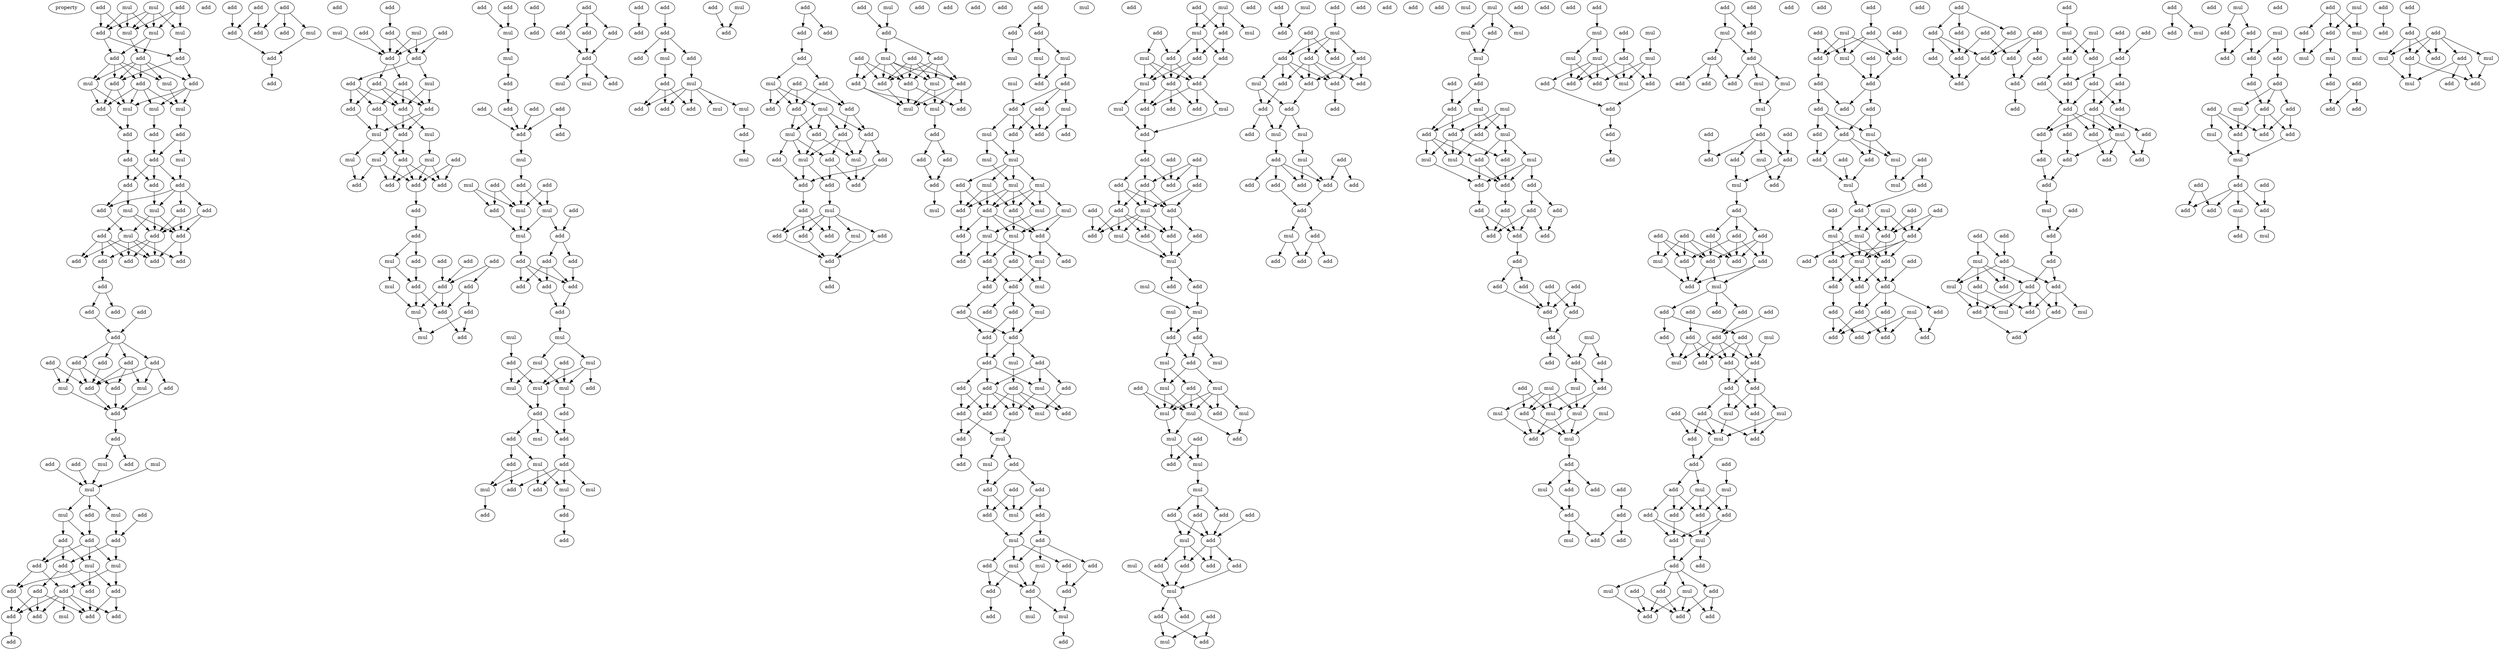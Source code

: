 digraph {
    node [fontcolor=black]
    property [mul=2,lf=1.7]
    0 [ label = add ];
    1 [ label = mul ];
    2 [ label = mul ];
    3 [ label = add ];
    4 [ label = mul ];
    5 [ label = add ];
    6 [ label = mul ];
    7 [ label = mul ];
    8 [ label = add ];
    9 [ label = add ];
    10 [ label = add ];
    11 [ label = mul ];
    12 [ label = mul ];
    13 [ label = add ];
    14 [ label = add ];
    15 [ label = add ];
    16 [ label = mul ];
    17 [ label = mul ];
    18 [ label = add ];
    19 [ label = mul ];
    20 [ label = add ];
    21 [ label = add ];
    22 [ label = add ];
    23 [ label = mul ];
    24 [ label = add ];
    25 [ label = add ];
    26 [ label = add ];
    27 [ label = add ];
    28 [ label = add ];
    29 [ label = mul ];
    30 [ label = add ];
    31 [ label = add ];
    32 [ label = mul ];
    33 [ label = add ];
    34 [ label = add ];
    35 [ label = add ];
    36 [ label = add ];
    37 [ label = mul ];
    38 [ label = add ];
    39 [ label = add ];
    40 [ label = add ];
    41 [ label = add ];
    42 [ label = add ];
    43 [ label = add ];
    44 [ label = add ];
    45 [ label = add ];
    46 [ label = add ];
    47 [ label = add ];
    48 [ label = add ];
    49 [ label = add ];
    50 [ label = add ];
    51 [ label = add ];
    52 [ label = add ];
    53 [ label = add ];
    54 [ label = mul ];
    55 [ label = add ];
    56 [ label = add ];
    57 [ label = add ];
    58 [ label = mul ];
    59 [ label = add ];
    60 [ label = add ];
    61 [ label = mul ];
    62 [ label = mul ];
    63 [ label = add ];
    64 [ label = add ];
    65 [ label = add ];
    66 [ label = mul ];
    67 [ label = add ];
    68 [ label = add ];
    69 [ label = mul ];
    70 [ label = mul ];
    71 [ label = add ];
    72 [ label = add ];
    73 [ label = add ];
    74 [ label = mul ];
    75 [ label = mul ];
    76 [ label = add ];
    77 [ label = add ];
    78 [ label = add ];
    79 [ label = add ];
    80 [ label = add ];
    81 [ label = add ];
    82 [ label = add ];
    83 [ label = add ];
    84 [ label = mul ];
    85 [ label = add ];
    86 [ label = add ];
    87 [ label = add ];
    88 [ label = add ];
    89 [ label = add ];
    90 [ label = add ];
    91 [ label = add ];
    92 [ label = add ];
    93 [ label = add ];
    94 [ label = add ];
    95 [ label = add ];
    96 [ label = mul ];
    97 [ label = add ];
    98 [ label = add ];
    99 [ label = add ];
    100 [ label = mul ];
    101 [ label = add ];
    102 [ label = add ];
    103 [ label = mul ];
    104 [ label = add ];
    105 [ label = add ];
    106 [ label = add ];
    107 [ label = add ];
    108 [ label = mul ];
    109 [ label = add ];
    110 [ label = add ];
    111 [ label = add ];
    112 [ label = add ];
    113 [ label = add ];
    114 [ label = add ];
    115 [ label = add ];
    116 [ label = mul ];
    117 [ label = mul ];
    118 [ label = mul ];
    119 [ label = add ];
    120 [ label = mul ];
    121 [ label = add ];
    122 [ label = mul ];
    123 [ label = add ];
    124 [ label = add ];
    125 [ label = add ];
    126 [ label = add ];
    127 [ label = add ];
    128 [ label = add ];
    129 [ label = add ];
    130 [ label = add ];
    131 [ label = add ];
    132 [ label = mul ];
    133 [ label = add ];
    134 [ label = add ];
    135 [ label = add ];
    136 [ label = add ];
    137 [ label = mul ];
    138 [ label = add ];
    139 [ label = add ];
    140 [ label = mul ];
    141 [ label = add ];
    142 [ label = add ];
    143 [ label = mul ];
    144 [ label = add ];
    145 [ label = mul ];
    146 [ label = mul ];
    147 [ label = add ];
    148 [ label = add ];
    149 [ label = add ];
    150 [ label = add ];
    151 [ label = add ];
    152 [ label = add ];
    153 [ label = add ];
    154 [ label = add ];
    155 [ label = add ];
    156 [ label = mul ];
    157 [ label = add ];
    158 [ label = add ];
    159 [ label = mul ];
    160 [ label = add ];
    161 [ label = mul ];
    162 [ label = mul ];
    163 [ label = add ];
    164 [ label = add ];
    165 [ label = add ];
    166 [ label = mul ];
    167 [ label = add ];
    168 [ label = add ];
    169 [ label = add ];
    170 [ label = add ];
    171 [ label = add ];
    172 [ label = add ];
    173 [ label = add ];
    174 [ label = mul ];
    175 [ label = mul ];
    176 [ label = mul ];
    177 [ label = add ];
    178 [ label = mul ];
    179 [ label = add ];
    180 [ label = mul ];
    181 [ label = mul ];
    182 [ label = add ];
    183 [ label = mul ];
    184 [ label = add ];
    185 [ label = add ];
    186 [ label = add ];
    187 [ label = mul ];
    188 [ label = add ];
    189 [ label = add ];
    190 [ label = add ];
    191 [ label = mul ];
    192 [ label = add ];
    193 [ label = mul ];
    194 [ label = add ];
    195 [ label = mul ];
    196 [ label = mul ];
    197 [ label = add ];
    198 [ label = add ];
    199 [ label = add ];
    200 [ label = add ];
    201 [ label = add ];
    202 [ label = add ];
    203 [ label = add ];
    204 [ label = add ];
    205 [ label = mul ];
    206 [ label = mul ];
    207 [ label = add ];
    208 [ label = add ];
    209 [ label = add ];
    210 [ label = add ];
    211 [ label = add ];
    212 [ label = add ];
    213 [ label = mul ];
    214 [ label = add ];
    215 [ label = mul ];
    216 [ label = add ];
    217 [ label = add ];
    218 [ label = add ];
    219 [ label = add ];
    220 [ label = mul ];
    221 [ label = mul ];
    222 [ label = add ];
    223 [ label = add ];
    224 [ label = add ];
    225 [ label = mul ];
    226 [ label = mul ];
    227 [ label = add ];
    228 [ label = add ];
    229 [ label = add ];
    230 [ label = add ];
    231 [ label = add ];
    232 [ label = mul ];
    233 [ label = add ];
    234 [ label = add ];
    235 [ label = add ];
    236 [ label = mul ];
    237 [ label = add ];
    238 [ label = add ];
    239 [ label = add ];
    240 [ label = mul ];
    241 [ label = add ];
    242 [ label = add ];
    243 [ label = mul ];
    244 [ label = add ];
    245 [ label = mul ];
    246 [ label = add ];
    247 [ label = add ];
    248 [ label = add ];
    249 [ label = add ];
    250 [ label = mul ];
    251 [ label = add ];
    252 [ label = add ];
    253 [ label = add ];
    254 [ label = add ];
    255 [ label = add ];
    256 [ label = mul ];
    257 [ label = add ];
    258 [ label = add ];
    259 [ label = add ];
    260 [ label = mul ];
    261 [ label = add ];
    262 [ label = mul ];
    263 [ label = add ];
    264 [ label = add ];
    265 [ label = add ];
    266 [ label = add ];
    267 [ label = mul ];
    268 [ label = add ];
    269 [ label = add ];
    270 [ label = add ];
    271 [ label = mul ];
    272 [ label = mul ];
    273 [ label = add ];
    274 [ label = add ];
    275 [ label = add ];
    276 [ label = add ];
    277 [ label = add ];
    278 [ label = add ];
    279 [ label = add ];
    280 [ label = add ];
    281 [ label = add ];
    282 [ label = mul ];
    283 [ label = add ];
    284 [ label = add ];
    285 [ label = add ];
    286 [ label = mul ];
    287 [ label = mul ];
    288 [ label = mul ];
    289 [ label = mul ];
    290 [ label = add ];
    291 [ label = add ];
    292 [ label = mul ];
    293 [ label = add ];
    294 [ label = add ];
    295 [ label = mul ];
    296 [ label = add ];
    297 [ label = mul ];
    298 [ label = add ];
    299 [ label = add ];
    300 [ label = mul ];
    301 [ label = mul ];
    302 [ label = add ];
    303 [ label = mul ];
    304 [ label = mul ];
    305 [ label = mul ];
    306 [ label = add ];
    307 [ label = add ];
    308 [ label = mul ];
    309 [ label = mul ];
    310 [ label = add ];
    311 [ label = add ];
    312 [ label = add ];
    313 [ label = mul ];
    314 [ label = mul ];
    315 [ label = add ];
    316 [ label = add ];
    317 [ label = add ];
    318 [ label = mul ];
    319 [ label = add ];
    320 [ label = mul ];
    321 [ label = add ];
    322 [ label = add ];
    323 [ label = add ];
    324 [ label = mul ];
    325 [ label = add ];
    326 [ label = add ];
    327 [ label = add ];
    328 [ label = add ];
    329 [ label = add ];
    330 [ label = mul ];
    331 [ label = add ];
    332 [ label = add ];
    333 [ label = add ];
    334 [ label = mul ];
    335 [ label = add ];
    336 [ label = add ];
    337 [ label = add ];
    338 [ label = add ];
    339 [ label = mul ];
    340 [ label = add ];
    341 [ label = add ];
    342 [ label = mul ];
    343 [ label = add ];
    344 [ label = add ];
    345 [ label = add ];
    346 [ label = mul ];
    347 [ label = add ];
    348 [ label = add ];
    349 [ label = add ];
    350 [ label = add ];
    351 [ label = add ];
    352 [ label = add ];
    353 [ label = mul ];
    354 [ label = mul ];
    355 [ label = add ];
    356 [ label = mul ];
    357 [ label = mul ];
    358 [ label = add ];
    359 [ label = add ];
    360 [ label = add ];
    361 [ label = add ];
    362 [ label = add ];
    363 [ label = add ];
    364 [ label = mul ];
    365 [ label = add ];
    366 [ label = mul ];
    367 [ label = add ];
    368 [ label = mul ];
    369 [ label = add ];
    370 [ label = add ];
    371 [ label = mul ];
    372 [ label = mul ];
    373 [ label = add ];
    374 [ label = add ];
    375 [ label = add ];
    376 [ label = mul ];
    377 [ label = add ];
    378 [ label = add ];
    379 [ label = add ];
    380 [ label = mul ];
    381 [ label = add ];
    382 [ label = add ];
    383 [ label = mul ];
    384 [ label = add ];
    385 [ label = mul ];
    386 [ label = add ];
    387 [ label = add ];
    388 [ label = add ];
    389 [ label = add ];
    390 [ label = add ];
    391 [ label = add ];
    392 [ label = add ];
    393 [ label = add ];
    394 [ label = add ];
    395 [ label = mul ];
    396 [ label = add ];
    397 [ label = add ];
    398 [ label = mul ];
    399 [ label = add ];
    400 [ label = add ];
    401 [ label = add ];
    402 [ label = add ];
    403 [ label = mul ];
    404 [ label = add ];
    405 [ label = mul ];
    406 [ label = add ];
    407 [ label = mul ];
    408 [ label = mul ];
    409 [ label = add ];
    410 [ label = add ];
    411 [ label = mul ];
    412 [ label = mul ];
    413 [ label = add ];
    414 [ label = mul ];
    415 [ label = add ];
    416 [ label = mul ];
    417 [ label = add ];
    418 [ label = add ];
    419 [ label = mul ];
    420 [ label = mul ];
    421 [ label = mul ];
    422 [ label = add ];
    423 [ label = add ];
    424 [ label = add ];
    425 [ label = mul ];
    426 [ label = mul ];
    427 [ label = add ];
    428 [ label = mul ];
    429 [ label = add ];
    430 [ label = add ];
    431 [ label = add ];
    432 [ label = add ];
    433 [ label = mul ];
    434 [ label = add ];
    435 [ label = add ];
    436 [ label = add ];
    437 [ label = add ];
    438 [ label = mul ];
    439 [ label = add ];
    440 [ label = mul ];
    441 [ label = add ];
    442 [ label = add ];
    443 [ label = add ];
    444 [ label = add ];
    445 [ label = add ];
    446 [ label = mul ];
    447 [ label = mul ];
    448 [ label = add ];
    449 [ label = add ];
    450 [ label = mul ];
    451 [ label = add ];
    452 [ label = add ];
    453 [ label = add ];
    454 [ label = add ];
    455 [ label = add ];
    456 [ label = add ];
    457 [ label = add ];
    458 [ label = mul ];
    459 [ label = add ];
    460 [ label = add ];
    461 [ label = add ];
    462 [ label = add ];
    463 [ label = add ];
    464 [ label = mul ];
    465 [ label = mul ];
    466 [ label = add ];
    467 [ label = add ];
    468 [ label = mul ];
    469 [ label = add ];
    470 [ label = add ];
    471 [ label = add ];
    472 [ label = add ];
    473 [ label = add ];
    474 [ label = add ];
    475 [ label = add ];
    476 [ label = add ];
    477 [ label = mul ];
    478 [ label = add ];
    479 [ label = add ];
    480 [ label = add ];
    481 [ label = add ];
    482 [ label = add ];
    483 [ label = add ];
    484 [ label = add ];
    485 [ label = mul ];
    486 [ label = mul ];
    487 [ label = mul ];
    488 [ label = add ];
    489 [ label = mul ];
    490 [ label = mul ];
    491 [ label = add ];
    492 [ label = add ];
    493 [ label = add ];
    494 [ label = mul ];
    495 [ label = mul ];
    496 [ label = add ];
    497 [ label = mul ];
    498 [ label = add ];
    499 [ label = add ];
    500 [ label = add ];
    501 [ label = mul ];
    502 [ label = add ];
    503 [ label = add ];
    504 [ label = mul ];
    505 [ label = mul ];
    506 [ label = add ];
    507 [ label = add ];
    508 [ label = add ];
    509 [ label = add ];
    510 [ label = add ];
    511 [ label = add ];
    512 [ label = add ];
    513 [ label = add ];
    514 [ label = add ];
    515 [ label = add ];
    516 [ label = add ];
    517 [ label = add ];
    518 [ label = add ];
    519 [ label = add ];
    520 [ label = add ];
    521 [ label = add ];
    522 [ label = add ];
    523 [ label = add ];
    524 [ label = mul ];
    525 [ label = add ];
    526 [ label = add ];
    527 [ label = add ];
    528 [ label = add ];
    529 [ label = add ];
    530 [ label = add ];
    531 [ label = mul ];
    532 [ label = mul ];
    533 [ label = mul ];
    534 [ label = mul ];
    535 [ label = mul ];
    536 [ label = mul ];
    537 [ label = add ];
    538 [ label = add ];
    539 [ label = mul ];
    540 [ label = add ];
    541 [ label = mul ];
    542 [ label = add ];
    543 [ label = add ];
    544 [ label = add ];
    545 [ label = add ];
    546 [ label = add ];
    547 [ label = add ];
    548 [ label = mul ];
    549 [ label = add ];
    550 [ label = add ];
    551 [ label = add ];
    552 [ label = mul ];
    553 [ label = mul ];
    554 [ label = add ];
    555 [ label = add ];
    556 [ label = mul ];
    557 [ label = mul ];
    558 [ label = mul ];
    559 [ label = add ];
    560 [ label = add ];
    561 [ label = add ];
    562 [ label = add ];
    563 [ label = mul ];
    564 [ label = add ];
    565 [ label = add ];
    566 [ label = add ];
    567 [ label = add ];
    568 [ label = add ];
    569 [ label = mul ];
    570 [ label = add ];
    571 [ label = add ];
    572 [ label = add ];
    573 [ label = add ];
    574 [ label = add ];
    575 [ label = mul ];
    576 [ label = add ];
    577 [ label = mul ];
    578 [ label = mul ];
    579 [ label = add ];
    580 [ label = add ];
    581 [ label = add ];
    582 [ label = add ];
    583 [ label = add ];
    584 [ label = mul ];
    585 [ label = add ];
    586 [ label = add ];
    587 [ label = mul ];
    588 [ label = add ];
    589 [ label = add ];
    590 [ label = add ];
    591 [ label = add ];
    592 [ label = add ];
    593 [ label = add ];
    594 [ label = add ];
    595 [ label = mul ];
    596 [ label = add ];
    597 [ label = add ];
    598 [ label = add ];
    599 [ label = add ];
    600 [ label = mul ];
    601 [ label = add ];
    602 [ label = add ];
    603 [ label = add ];
    604 [ label = add ];
    605 [ label = add ];
    606 [ label = add ];
    607 [ label = add ];
    608 [ label = add ];
    609 [ label = add ];
    610 [ label = mul ];
    611 [ label = add ];
    612 [ label = add ];
    613 [ label = add ];
    614 [ label = add ];
    615 [ label = mul ];
    616 [ label = add ];
    617 [ label = add ];
    618 [ label = mul ];
    619 [ label = mul ];
    620 [ label = add ];
    621 [ label = add ];
    622 [ label = add ];
    623 [ label = add ];
    624 [ label = add ];
    625 [ label = mul ];
    626 [ label = add ];
    627 [ label = add ];
    628 [ label = mul ];
    629 [ label = mul ];
    630 [ label = add ];
    631 [ label = add ];
    632 [ label = add ];
    633 [ label = add ];
    634 [ label = add ];
    635 [ label = add ];
    636 [ label = add ];
    637 [ label = mul ];
    638 [ label = add ];
    639 [ label = add ];
    640 [ label = add ];
    641 [ label = mul ];
    642 [ label = add ];
    643 [ label = mul ];
    644 [ label = add ];
    645 [ label = add ];
    646 [ label = add ];
    647 [ label = add ];
    648 [ label = add ];
    649 [ label = mul ];
    650 [ label = add ];
    651 [ label = add ];
    652 [ label = add ];
    653 [ label = add ];
    654 [ label = add ];
    655 [ label = mul ];
    656 [ label = add ];
    657 [ label = add ];
    658 [ label = add ];
    659 [ label = add ];
    660 [ label = add ];
    661 [ label = add ];
    662 [ label = mul ];
    663 [ label = add ];
    664 [ label = add ];
    665 [ label = add ];
    666 [ label = add ];
    667 [ label = mul ];
    668 [ label = add ];
    669 [ label = add ];
    670 [ label = mul ];
    671 [ label = add ];
    672 [ label = mul ];
    673 [ label = add ];
    674 [ label = add ];
    675 [ label = mul ];
    676 [ label = add ];
    677 [ label = add ];
    678 [ label = add ];
    679 [ label = mul ];
    680 [ label = add ];
    681 [ label = mul ];
    682 [ label = add ];
    683 [ label = add ];
    684 [ label = add ];
    685 [ label = mul ];
    686 [ label = add ];
    687 [ label = add ];
    688 [ label = add ];
    689 [ label = add ];
    690 [ label = add ];
    691 [ label = mul ];
    692 [ label = add ];
    693 [ label = add ];
    694 [ label = add ];
    695 [ label = add ];
    696 [ label = add ];
    697 [ label = add ];
    698 [ label = add ];
    699 [ label = add ];
    700 [ label = add ];
    701 [ label = add ];
    702 [ label = add ];
    703 [ label = add ];
    704 [ label = add ];
    705 [ label = add ];
    706 [ label = add ];
    707 [ label = add ];
    708 [ label = add ];
    709 [ label = add ];
    710 [ label = add ];
    711 [ label = add ];
    712 [ label = add ];
    713 [ label = add ];
    714 [ label = add ];
    715 [ label = add ];
    716 [ label = mul ];
    717 [ label = add ];
    718 [ label = mul ];
    719 [ label = add ];
    720 [ label = add ];
    721 [ label = add ];
    722 [ label = add ];
    723 [ label = add ];
    724 [ label = add ];
    725 [ label = add ];
    726 [ label = add ];
    727 [ label = add ];
    728 [ label = add ];
    729 [ label = add ];
    730 [ label = add ];
    731 [ label = add ];
    732 [ label = mul ];
    733 [ label = add ];
    734 [ label = add ];
    735 [ label = add ];
    736 [ label = add ];
    737 [ label = add ];
    738 [ label = add ];
    739 [ label = add ];
    740 [ label = mul ];
    741 [ label = add ];
    742 [ label = add ];
    743 [ label = add ];
    744 [ label = add ];
    745 [ label = mul ];
    746 [ label = add ];
    747 [ label = add ];
    748 [ label = add ];
    749 [ label = mul ];
    750 [ label = add ];
    751 [ label = add ];
    752 [ label = mul ];
    753 [ label = mul ];
    754 [ label = add ];
    755 [ label = add ];
    756 [ label = add ];
    757 [ label = add ];
    758 [ label = add ];
    759 [ label = add ];
    760 [ label = add ];
    761 [ label = mul ];
    762 [ label = mul ];
    763 [ label = add ];
    764 [ label = mul ];
    765 [ label = add ];
    766 [ label = add ];
    767 [ label = add ];
    768 [ label = add ];
    769 [ label = add ];
    770 [ label = add ];
    771 [ label = add ];
    772 [ label = add ];
    773 [ label = add ];
    774 [ label = mul ];
    775 [ label = add ];
    776 [ label = add ];
    777 [ label = mul ];
    778 [ label = add ];
    779 [ label = mul ];
    780 [ label = add ];
    781 [ label = add ];
    782 [ label = add ];
    783 [ label = add ];
    784 [ label = add ];
    785 [ label = mul ];
    786 [ label = add ];
    787 [ label = add ];
    788 [ label = add ];
    789 [ label = mul ];
    790 [ label = mul ];
    791 [ label = add ];
    792 [ label = add ];
    793 [ label = add ];
    794 [ label = mul ];
    795 [ label = mul ];
    796 [ label = mul ];
    797 [ label = mul ];
    798 [ label = add ];
    799 [ label = add ];
    800 [ label = add ];
    801 [ label = add ];
    802 [ label = add ];
    803 [ label = add ];
    804 [ label = add ];
    805 [ label = add ];
    806 [ label = add ];
    807 [ label = mul ];
    808 [ label = add ];
    809 [ label = add ];
    810 [ label = mul ];
    811 [ label = add ];
    812 [ label = mul ];
    813 [ label = add ];
    814 [ label = add ];
    0 -> 4 [ name = 0 ];
    0 -> 6 [ name = 1 ];
    0 -> 7 [ name = 2 ];
    1 -> 4 [ name = 3 ];
    1 -> 5 [ name = 4 ];
    1 -> 6 [ name = 5 ];
    1 -> 7 [ name = 6 ];
    2 -> 5 [ name = 7 ];
    2 -> 6 [ name = 8 ];
    2 -> 7 [ name = 9 ];
    3 -> 5 [ name = 10 ];
    3 -> 6 [ name = 11 ];
    4 -> 8 [ name = 12 ];
    5 -> 8 [ name = 13 ];
    5 -> 9 [ name = 14 ];
    6 -> 10 [ name = 15 ];
    7 -> 9 [ name = 16 ];
    7 -> 10 [ name = 17 ];
    8 -> 14 [ name = 18 ];
    8 -> 15 [ name = 19 ];
    9 -> 11 [ name = 20 ];
    9 -> 12 [ name = 21 ];
    9 -> 13 [ name = 22 ];
    9 -> 14 [ name = 23 ];
    10 -> 11 [ name = 24 ];
    10 -> 12 [ name = 25 ];
    10 -> 13 [ name = 26 ];
    10 -> 14 [ name = 27 ];
    10 -> 15 [ name = 28 ];
    11 -> 19 [ name = 29 ];
    12 -> 17 [ name = 30 ];
    12 -> 18 [ name = 31 ];
    13 -> 16 [ name = 32 ];
    13 -> 17 [ name = 33 ];
    13 -> 18 [ name = 34 ];
    13 -> 19 [ name = 35 ];
    14 -> 17 [ name = 36 ];
    14 -> 18 [ name = 37 ];
    15 -> 16 [ name = 38 ];
    15 -> 17 [ name = 39 ];
    15 -> 19 [ name = 40 ];
    16 -> 20 [ name = 41 ];
    17 -> 22 [ name = 42 ];
    18 -> 22 [ name = 43 ];
    19 -> 21 [ name = 44 ];
    20 -> 25 [ name = 45 ];
    21 -> 23 [ name = 46 ];
    21 -> 25 [ name = 47 ];
    22 -> 24 [ name = 48 ];
    23 -> 28 [ name = 49 ];
    24 -> 26 [ name = 50 ];
    24 -> 27 [ name = 51 ];
    25 -> 26 [ name = 52 ];
    25 -> 27 [ name = 53 ];
    25 -> 28 [ name = 54 ];
    26 -> 32 [ name = 55 ];
    27 -> 29 [ name = 56 ];
    27 -> 33 [ name = 57 ];
    28 -> 30 [ name = 58 ];
    28 -> 31 [ name = 59 ];
    28 -> 32 [ name = 60 ];
    28 -> 33 [ name = 61 ];
    29 -> 34 [ name = 62 ];
    29 -> 35 [ name = 63 ];
    29 -> 36 [ name = 64 ];
    30 -> 34 [ name = 65 ];
    30 -> 35 [ name = 66 ];
    31 -> 34 [ name = 67 ];
    31 -> 35 [ name = 68 ];
    32 -> 34 [ name = 69 ];
    32 -> 35 [ name = 70 ];
    32 -> 37 [ name = 71 ];
    33 -> 37 [ name = 72 ];
    34 -> 38 [ name = 73 ];
    34 -> 40 [ name = 74 ];
    34 -> 41 [ name = 75 ];
    35 -> 40 [ name = 76 ];
    35 -> 42 [ name = 77 ];
    36 -> 38 [ name = 78 ];
    36 -> 39 [ name = 79 ];
    36 -> 40 [ name = 80 ];
    36 -> 41 [ name = 81 ];
    37 -> 38 [ name = 82 ];
    37 -> 39 [ name = 83 ];
    37 -> 40 [ name = 84 ];
    37 -> 42 [ name = 85 ];
    41 -> 43 [ name = 86 ];
    43 -> 45 [ name = 87 ];
    43 -> 46 [ name = 88 ];
    45 -> 48 [ name = 89 ];
    47 -> 48 [ name = 90 ];
    48 -> 49 [ name = 91 ];
    48 -> 50 [ name = 92 ];
    48 -> 52 [ name = 93 ];
    48 -> 53 [ name = 94 ];
    49 -> 54 [ name = 95 ];
    49 -> 55 [ name = 96 ];
    49 -> 56 [ name = 97 ];
    50 -> 56 [ name = 98 ];
    50 -> 57 [ name = 99 ];
    50 -> 58 [ name = 100 ];
    51 -> 54 [ name = 101 ];
    51 -> 56 [ name = 102 ];
    52 -> 55 [ name = 103 ];
    52 -> 56 [ name = 104 ];
    52 -> 58 [ name = 105 ];
    53 -> 56 [ name = 106 ];
    54 -> 59 [ name = 107 ];
    55 -> 59 [ name = 108 ];
    56 -> 59 [ name = 109 ];
    57 -> 59 [ name = 110 ];
    58 -> 59 [ name = 111 ];
    59 -> 60 [ name = 112 ];
    60 -> 61 [ name = 113 ];
    60 -> 64 [ name = 114 ];
    61 -> 66 [ name = 115 ];
    62 -> 66 [ name = 116 ];
    63 -> 66 [ name = 117 ];
    65 -> 66 [ name = 118 ];
    66 -> 67 [ name = 119 ];
    66 -> 69 [ name = 120 ];
    66 -> 70 [ name = 121 ];
    67 -> 72 [ name = 122 ];
    68 -> 73 [ name = 123 ];
    69 -> 71 [ name = 124 ];
    69 -> 72 [ name = 125 ];
    70 -> 73 [ name = 126 ];
    71 -> 74 [ name = 127 ];
    71 -> 76 [ name = 128 ];
    71 -> 77 [ name = 129 ];
    72 -> 74 [ name = 130 ];
    72 -> 75 [ name = 131 ];
    72 -> 77 [ name = 132 ];
    73 -> 75 [ name = 133 ];
    73 -> 76 [ name = 134 ];
    74 -> 78 [ name = 135 ];
    74 -> 80 [ name = 136 ];
    74 -> 81 [ name = 137 ];
    75 -> 79 [ name = 138 ];
    75 -> 80 [ name = 139 ];
    76 -> 81 [ name = 140 ];
    76 -> 82 [ name = 141 ];
    77 -> 78 [ name = 142 ];
    77 -> 79 [ name = 143 ];
    78 -> 83 [ name = 144 ];
    78 -> 87 [ name = 145 ];
    79 -> 83 [ name = 146 ];
    79 -> 84 [ name = 147 ];
    79 -> 85 [ name = 148 ];
    79 -> 86 [ name = 149 ];
    79 -> 87 [ name = 150 ];
    80 -> 85 [ name = 151 ];
    80 -> 86 [ name = 152 ];
    81 -> 86 [ name = 153 ];
    82 -> 83 [ name = 154 ];
    82 -> 86 [ name = 155 ];
    82 -> 87 [ name = 156 ];
    83 -> 88 [ name = 157 ];
    89 -> 94 [ name = 158 ];
    90 -> 92 [ name = 159 ];
    90 -> 94 [ name = 160 ];
    91 -> 92 [ name = 161 ];
    91 -> 95 [ name = 162 ];
    91 -> 96 [ name = 163 ];
    94 -> 97 [ name = 164 ];
    96 -> 97 [ name = 165 ];
    97 -> 98 [ name = 166 ];
    99 -> 104 [ name = 167 ];
    100 -> 105 [ name = 168 ];
    100 -> 106 [ name = 169 ];
    101 -> 105 [ name = 170 ];
    101 -> 106 [ name = 171 ];
    102 -> 105 [ name = 172 ];
    103 -> 105 [ name = 173 ];
    104 -> 105 [ name = 174 ];
    104 -> 106 [ name = 175 ];
    105 -> 109 [ name = 176 ];
    105 -> 110 [ name = 177 ];
    106 -> 107 [ name = 178 ];
    106 -> 108 [ name = 179 ];
    107 -> 112 [ name = 180 ];
    107 -> 113 [ name = 181 ];
    107 -> 114 [ name = 182 ];
    108 -> 111 [ name = 183 ];
    108 -> 114 [ name = 184 ];
    109 -> 111 [ name = 185 ];
    109 -> 113 [ name = 186 ];
    109 -> 114 [ name = 187 ];
    110 -> 111 [ name = 188 ];
    110 -> 112 [ name = 189 ];
    110 -> 114 [ name = 190 ];
    111 -> 115 [ name = 191 ];
    111 -> 116 [ name = 192 ];
    112 -> 115 [ name = 193 ];
    112 -> 116 [ name = 194 ];
    113 -> 116 [ name = 195 ];
    114 -> 115 [ name = 196 ];
    114 -> 117 [ name = 197 ];
    115 -> 119 [ name = 198 ];
    115 -> 120 [ name = 199 ];
    116 -> 119 [ name = 200 ];
    116 -> 122 [ name = 201 ];
    117 -> 118 [ name = 202 ];
    118 -> 123 [ name = 203 ];
    118 -> 124 [ name = 204 ];
    118 -> 126 [ name = 205 ];
    119 -> 123 [ name = 206 ];
    119 -> 124 [ name = 207 ];
    119 -> 126 [ name = 208 ];
    120 -> 124 [ name = 209 ];
    120 -> 125 [ name = 210 ];
    120 -> 126 [ name = 211 ];
    121 -> 123 [ name = 212 ];
    121 -> 126 [ name = 213 ];
    122 -> 125 [ name = 214 ];
    126 -> 127 [ name = 215 ];
    127 -> 128 [ name = 216 ];
    128 -> 132 [ name = 217 ];
    128 -> 133 [ name = 218 ];
    129 -> 135 [ name = 219 ];
    130 -> 135 [ name = 220 ];
    131 -> 134 [ name = 221 ];
    131 -> 135 [ name = 222 ];
    132 -> 136 [ name = 223 ];
    132 -> 137 [ name = 224 ];
    133 -> 136 [ name = 225 ];
    134 -> 138 [ name = 226 ];
    134 -> 139 [ name = 227 ];
    135 -> 138 [ name = 228 ];
    135 -> 140 [ name = 229 ];
    136 -> 138 [ name = 230 ];
    136 -> 140 [ name = 231 ];
    137 -> 140 [ name = 232 ];
    138 -> 144 [ name = 233 ];
    139 -> 143 [ name = 234 ];
    139 -> 144 [ name = 235 ];
    140 -> 143 [ name = 236 ];
    141 -> 145 [ name = 237 ];
    142 -> 145 [ name = 238 ];
    145 -> 146 [ name = 239 ];
    146 -> 149 [ name = 240 ];
    147 -> 148 [ name = 241 ];
    149 -> 152 [ name = 242 ];
    150 -> 154 [ name = 243 ];
    151 -> 154 [ name = 244 ];
    151 -> 155 [ name = 245 ];
    152 -> 154 [ name = 246 ];
    153 -> 154 [ name = 247 ];
    154 -> 156 [ name = 248 ];
    156 -> 157 [ name = 249 ];
    157 -> 161 [ name = 250 ];
    157 -> 162 [ name = 251 ];
    158 -> 161 [ name = 252 ];
    158 -> 162 [ name = 253 ];
    159 -> 161 [ name = 254 ];
    159 -> 163 [ name = 255 ];
    160 -> 161 [ name = 256 ];
    160 -> 163 [ name = 257 ];
    161 -> 166 [ name = 258 ];
    162 -> 165 [ name = 259 ];
    162 -> 166 [ name = 260 ];
    163 -> 166 [ name = 261 ];
    164 -> 165 [ name = 262 ];
    165 -> 168 [ name = 263 ];
    165 -> 169 [ name = 264 ];
    166 -> 167 [ name = 265 ];
    167 -> 170 [ name = 266 ];
    167 -> 171 [ name = 267 ];
    167 -> 172 [ name = 268 ];
    168 -> 171 [ name = 269 ];
    169 -> 170 [ name = 270 ];
    169 -> 171 [ name = 271 ];
    169 -> 172 [ name = 272 ];
    171 -> 173 [ name = 273 ];
    172 -> 173 [ name = 274 ];
    173 -> 174 [ name = 275 ];
    174 -> 176 [ name = 276 ];
    174 -> 178 [ name = 277 ];
    175 -> 179 [ name = 278 ];
    176 -> 180 [ name = 279 ];
    176 -> 182 [ name = 280 ];
    176 -> 183 [ name = 281 ];
    177 -> 180 [ name = 282 ];
    177 -> 183 [ name = 283 ];
    178 -> 181 [ name = 284 ];
    178 -> 183 [ name = 285 ];
    179 -> 180 [ name = 286 ];
    179 -> 181 [ name = 287 ];
    180 -> 185 [ name = 288 ];
    181 -> 185 [ name = 289 ];
    183 -> 184 [ name = 290 ];
    184 -> 188 [ name = 291 ];
    185 -> 186 [ name = 292 ];
    185 -> 187 [ name = 293 ];
    185 -> 188 [ name = 294 ];
    186 -> 190 [ name = 295 ];
    186 -> 191 [ name = 296 ];
    188 -> 189 [ name = 297 ];
    189 -> 192 [ name = 298 ];
    189 -> 194 [ name = 299 ];
    189 -> 195 [ name = 300 ];
    189 -> 196 [ name = 301 ];
    190 -> 193 [ name = 302 ];
    190 -> 194 [ name = 303 ];
    191 -> 192 [ name = 304 ];
    191 -> 193 [ name = 305 ];
    191 -> 196 [ name = 306 ];
    193 -> 198 [ name = 307 ];
    196 -> 197 [ name = 308 ];
    197 -> 200 [ name = 309 ];
    199 -> 201 [ name = 310 ];
    199 -> 202 [ name = 311 ];
    199 -> 203 [ name = 312 ];
    201 -> 204 [ name = 313 ];
    202 -> 204 [ name = 314 ];
    203 -> 204 [ name = 315 ];
    204 -> 205 [ name = 316 ];
    204 -> 206 [ name = 317 ];
    204 -> 207 [ name = 318 ];
    208 -> 209 [ name = 319 ];
    210 -> 211 [ name = 320 ];
    211 -> 212 [ name = 321 ];
    211 -> 213 [ name = 322 ];
    211 -> 214 [ name = 323 ];
    213 -> 216 [ name = 324 ];
    214 -> 215 [ name = 325 ];
    215 -> 217 [ name = 326 ];
    215 -> 218 [ name = 327 ];
    215 -> 219 [ name = 328 ];
    215 -> 220 [ name = 329 ];
    215 -> 221 [ name = 330 ];
    216 -> 217 [ name = 331 ];
    216 -> 218 [ name = 332 ];
    216 -> 219 [ name = 333 ];
    220 -> 222 [ name = 334 ];
    222 -> 225 [ name = 335 ];
    223 -> 228 [ name = 336 ];
    224 -> 227 [ name = 337 ];
    224 -> 229 [ name = 338 ];
    226 -> 228 [ name = 339 ];
    227 -> 230 [ name = 340 ];
    230 -> 232 [ name = 341 ];
    230 -> 233 [ name = 342 ];
    231 -> 234 [ name = 343 ];
    231 -> 235 [ name = 344 ];
    231 -> 237 [ name = 345 ];
    232 -> 234 [ name = 346 ];
    232 -> 236 [ name = 347 ];
    232 -> 237 [ name = 348 ];
    233 -> 234 [ name = 349 ];
    233 -> 235 [ name = 350 ];
    234 -> 239 [ name = 351 ];
    234 -> 240 [ name = 352 ];
    235 -> 238 [ name = 353 ];
    235 -> 241 [ name = 354 ];
    236 -> 238 [ name = 355 ];
    236 -> 239 [ name = 356 ];
    236 -> 240 [ name = 357 ];
    236 -> 241 [ name = 358 ];
    238 -> 242 [ name = 359 ];
    238 -> 243 [ name = 360 ];
    238 -> 245 [ name = 361 ];
    239 -> 243 [ name = 362 ];
    239 -> 245 [ name = 363 ];
    240 -> 242 [ name = 364 ];
    240 -> 243 [ name = 365 ];
    240 -> 246 [ name = 366 ];
    241 -> 244 [ name = 367 ];
    241 -> 245 [ name = 368 ];
    242 -> 247 [ name = 369 ];
    242 -> 248 [ name = 370 ];
    243 -> 248 [ name = 371 ];
    243 -> 249 [ name = 372 ];
    244 -> 247 [ name = 373 ];
    244 -> 249 [ name = 374 ];
    245 -> 247 [ name = 375 ];
    246 -> 249 [ name = 376 ];
    248 -> 250 [ name = 377 ];
    249 -> 251 [ name = 378 ];
    250 -> 252 [ name = 379 ];
    250 -> 253 [ name = 380 ];
    250 -> 254 [ name = 381 ];
    250 -> 255 [ name = 382 ];
    250 -> 256 [ name = 383 ];
    251 -> 252 [ name = 384 ];
    251 -> 253 [ name = 385 ];
    251 -> 255 [ name = 386 ];
    252 -> 257 [ name = 387 ];
    253 -> 257 [ name = 388 ];
    254 -> 257 [ name = 389 ];
    256 -> 257 [ name = 390 ];
    257 -> 258 [ name = 391 ];
    259 -> 261 [ name = 392 ];
    260 -> 261 [ name = 393 ];
    261 -> 262 [ name = 394 ];
    261 -> 264 [ name = 395 ];
    262 -> 266 [ name = 396 ];
    262 -> 267 [ name = 397 ];
    262 -> 268 [ name = 398 ];
    262 -> 269 [ name = 399 ];
    262 -> 270 [ name = 400 ];
    263 -> 267 [ name = 401 ];
    263 -> 268 [ name = 402 ];
    263 -> 269 [ name = 403 ];
    263 -> 270 [ name = 404 ];
    264 -> 267 [ name = 405 ];
    264 -> 268 [ name = 406 ];
    264 -> 269 [ name = 407 ];
    264 -> 270 [ name = 408 ];
    265 -> 266 [ name = 409 ];
    265 -> 268 [ name = 410 ];
    265 -> 269 [ name = 411 ];
    266 -> 271 [ name = 412 ];
    266 -> 272 [ name = 413 ];
    267 -> 271 [ name = 414 ];
    267 -> 272 [ name = 415 ];
    268 -> 272 [ name = 416 ];
    268 -> 273 [ name = 417 ];
    269 -> 272 [ name = 418 ];
    270 -> 271 [ name = 419 ];
    270 -> 272 [ name = 420 ];
    270 -> 273 [ name = 421 ];
    271 -> 274 [ name = 422 ];
    274 -> 276 [ name = 423 ];
    274 -> 277 [ name = 424 ];
    276 -> 279 [ name = 425 ];
    277 -> 279 [ name = 426 ];
    279 -> 282 [ name = 427 ];
    283 -> 284 [ name = 428 ];
    283 -> 285 [ name = 429 ];
    284 -> 287 [ name = 430 ];
    285 -> 286 [ name = 431 ];
    285 -> 288 [ name = 432 ];
    286 -> 290 [ name = 433 ];
    286 -> 291 [ name = 434 ];
    288 -> 290 [ name = 435 ];
    289 -> 294 [ name = 436 ];
    291 -> 293 [ name = 437 ];
    291 -> 294 [ name = 438 ];
    291 -> 295 [ name = 439 ];
    293 -> 298 [ name = 440 ];
    293 -> 299 [ name = 441 ];
    294 -> 297 [ name = 442 ];
    294 -> 298 [ name = 443 ];
    294 -> 299 [ name = 444 ];
    295 -> 296 [ name = 445 ];
    295 -> 299 [ name = 446 ];
    297 -> 300 [ name = 447 ];
    297 -> 301 [ name = 448 ];
    298 -> 300 [ name = 449 ];
    300 -> 302 [ name = 450 ];
    300 -> 303 [ name = 451 ];
    300 -> 304 [ name = 452 ];
    300 -> 305 [ name = 453 ];
    301 -> 305 [ name = 454 ];
    302 -> 306 [ name = 455 ];
    302 -> 307 [ name = 456 ];
    303 -> 306 [ name = 457 ];
    303 -> 308 [ name = 458 ];
    303 -> 309 [ name = 459 ];
    303 -> 310 [ name = 460 ];
    304 -> 306 [ name = 461 ];
    304 -> 307 [ name = 462 ];
    304 -> 310 [ name = 463 ];
    305 -> 306 [ name = 464 ];
    305 -> 307 [ name = 465 ];
    305 -> 308 [ name = 466 ];
    305 -> 310 [ name = 467 ];
    306 -> 311 [ name = 468 ];
    306 -> 312 [ name = 469 ];
    306 -> 313 [ name = 470 ];
    306 -> 314 [ name = 471 ];
    307 -> 311 [ name = 472 ];
    308 -> 313 [ name = 473 ];
    309 -> 312 [ name = 474 ];
    309 -> 314 [ name = 475 ];
    310 -> 312 [ name = 476 ];
    310 -> 314 [ name = 477 ];
    311 -> 317 [ name = 478 ];
    312 -> 315 [ name = 479 ];
    312 -> 318 [ name = 480 ];
    313 -> 316 [ name = 481 ];
    313 -> 317 [ name = 482 ];
    313 -> 318 [ name = 483 ];
    314 -> 316 [ name = 484 ];
    314 -> 319 [ name = 485 ];
    316 -> 321 [ name = 486 ];
    316 -> 322 [ name = 487 ];
    318 -> 320 [ name = 488 ];
    318 -> 322 [ name = 489 ];
    319 -> 320 [ name = 490 ];
    319 -> 321 [ name = 491 ];
    321 -> 326 [ name = 492 ];
    322 -> 323 [ name = 493 ];
    322 -> 324 [ name = 494 ];
    322 -> 325 [ name = 495 ];
    323 -> 327 [ name = 496 ];
    323 -> 328 [ name = 497 ];
    324 -> 328 [ name = 498 ];
    326 -> 327 [ name = 499 ];
    326 -> 328 [ name = 500 ];
    327 -> 329 [ name = 501 ];
    328 -> 329 [ name = 502 ];
    328 -> 330 [ name = 503 ];
    328 -> 331 [ name = 504 ];
    329 -> 333 [ name = 505 ];
    329 -> 334 [ name = 506 ];
    329 -> 335 [ name = 507 ];
    330 -> 336 [ name = 508 ];
    331 -> 332 [ name = 509 ];
    331 -> 334 [ name = 510 ];
    331 -> 335 [ name = 511 ];
    332 -> 339 [ name = 512 ];
    333 -> 337 [ name = 513 ];
    333 -> 340 [ name = 514 ];
    334 -> 338 [ name = 515 ];
    334 -> 341 [ name = 516 ];
    335 -> 337 [ name = 517 ];
    335 -> 339 [ name = 518 ];
    335 -> 340 [ name = 519 ];
    335 -> 341 [ name = 520 ];
    336 -> 338 [ name = 521 ];
    336 -> 339 [ name = 522 ];
    336 -> 340 [ name = 523 ];
    336 -> 341 [ name = 524 ];
    337 -> 342 [ name = 525 ];
    337 -> 343 [ name = 526 ];
    340 -> 343 [ name = 527 ];
    341 -> 342 [ name = 528 ];
    342 -> 344 [ name = 529 ];
    342 -> 346 [ name = 530 ];
    343 -> 345 [ name = 531 ];
    344 -> 347 [ name = 532 ];
    344 -> 348 [ name = 533 ];
    346 -> 348 [ name = 534 ];
    347 -> 350 [ name = 535 ];
    347 -> 353 [ name = 536 ];
    348 -> 352 [ name = 537 ];
    348 -> 353 [ name = 538 ];
    349 -> 352 [ name = 539 ];
    349 -> 353 [ name = 540 ];
    350 -> 354 [ name = 541 ];
    350 -> 355 [ name = 542 ];
    352 -> 354 [ name = 543 ];
    354 -> 357 [ name = 544 ];
    354 -> 358 [ name = 545 ];
    354 -> 360 [ name = 546 ];
    355 -> 356 [ name = 547 ];
    355 -> 357 [ name = 548 ];
    355 -> 359 [ name = 549 ];
    356 -> 361 [ name = 550 ];
    357 -> 361 [ name = 551 ];
    357 -> 363 [ name = 552 ];
    358 -> 362 [ name = 553 ];
    359 -> 362 [ name = 554 ];
    360 -> 361 [ name = 555 ];
    360 -> 363 [ name = 556 ];
    361 -> 364 [ name = 557 ];
    361 -> 366 [ name = 558 ];
    362 -> 364 [ name = 559 ];
    363 -> 365 [ name = 560 ];
    364 -> 367 [ name = 561 ];
    368 -> 371 [ name = 562 ];
    368 -> 372 [ name = 563 ];
    368 -> 373 [ name = 564 ];
    369 -> 371 [ name = 565 ];
    369 -> 373 [ name = 566 ];
    370 -> 374 [ name = 567 ];
    370 -> 376 [ name = 568 ];
    371 -> 374 [ name = 569 ];
    371 -> 375 [ name = 570 ];
    371 -> 377 [ name = 571 ];
    373 -> 375 [ name = 572 ];
    373 -> 377 [ name = 573 ];
    374 -> 378 [ name = 574 ];
    374 -> 379 [ name = 575 ];
    374 -> 380 [ name = 576 ];
    375 -> 379 [ name = 577 ];
    376 -> 378 [ name = 578 ];
    376 -> 379 [ name = 579 ];
    376 -> 380 [ name = 580 ];
    377 -> 378 [ name = 581 ];
    377 -> 380 [ name = 582 ];
    378 -> 381 [ name = 583 ];
    378 -> 382 [ name = 584 ];
    378 -> 384 [ name = 585 ];
    379 -> 381 [ name = 586 ];
    379 -> 382 [ name = 587 ];
    379 -> 383 [ name = 588 ];
    380 -> 381 [ name = 589 ];
    380 -> 385 [ name = 590 ];
    381 -> 386 [ name = 591 ];
    383 -> 386 [ name = 592 ];
    385 -> 386 [ name = 593 ];
    386 -> 389 [ name = 594 ];
    387 -> 393 [ name = 595 ];
    388 -> 390 [ name = 596 ];
    388 -> 392 [ name = 597 ];
    388 -> 393 [ name = 598 ];
    389 -> 391 [ name = 599 ];
    389 -> 392 [ name = 600 ];
    389 -> 393 [ name = 601 ];
    390 -> 395 [ name = 602 ];
    390 -> 397 [ name = 603 ];
    391 -> 395 [ name = 604 ];
    391 -> 396 [ name = 605 ];
    391 -> 397 [ name = 606 ];
    392 -> 395 [ name = 607 ];
    392 -> 396 [ name = 608 ];
    392 -> 397 [ name = 609 ];
    394 -> 398 [ name = 610 ];
    394 -> 400 [ name = 611 ];
    395 -> 398 [ name = 612 ];
    395 -> 400 [ name = 613 ];
    395 -> 401 [ name = 614 ];
    395 -> 402 [ name = 615 ];
    396 -> 398 [ name = 616 ];
    396 -> 400 [ name = 617 ];
    396 -> 401 [ name = 618 ];
    396 -> 402 [ name = 619 ];
    397 -> 399 [ name = 620 ];
    397 -> 402 [ name = 621 ];
    398 -> 403 [ name = 622 ];
    399 -> 403 [ name = 623 ];
    401 -> 403 [ name = 624 ];
    402 -> 403 [ name = 625 ];
    403 -> 404 [ name = 626 ];
    403 -> 406 [ name = 627 ];
    404 -> 407 [ name = 628 ];
    405 -> 407 [ name = 629 ];
    407 -> 409 [ name = 630 ];
    407 -> 410 [ name = 631 ];
    408 -> 409 [ name = 632 ];
    409 -> 412 [ name = 633 ];
    409 -> 413 [ name = 634 ];
    410 -> 411 [ name = 635 ];
    410 -> 413 [ name = 636 ];
    412 -> 415 [ name = 637 ];
    412 -> 416 [ name = 638 ];
    413 -> 414 [ name = 639 ];
    413 -> 416 [ name = 640 ];
    414 -> 419 [ name = 641 ];
    414 -> 420 [ name = 642 ];
    414 -> 421 [ name = 643 ];
    414 -> 422 [ name = 644 ];
    415 -> 419 [ name = 645 ];
    415 -> 421 [ name = 646 ];
    415 -> 422 [ name = 647 ];
    416 -> 419 [ name = 648 ];
    416 -> 421 [ name = 649 ];
    418 -> 419 [ name = 650 ];
    418 -> 421 [ name = 651 ];
    419 -> 425 [ name = 652 ];
    420 -> 423 [ name = 653 ];
    421 -> 423 [ name = 654 ];
    421 -> 425 [ name = 655 ];
    424 -> 426 [ name = 656 ];
    424 -> 427 [ name = 657 ];
    425 -> 426 [ name = 658 ];
    425 -> 427 [ name = 659 ];
    426 -> 428 [ name = 660 ];
    428 -> 429 [ name = 661 ];
    428 -> 430 [ name = 662 ];
    428 -> 431 [ name = 663 ];
    429 -> 434 [ name = 664 ];
    430 -> 433 [ name = 665 ];
    430 -> 434 [ name = 666 ];
    431 -> 433 [ name = 667 ];
    431 -> 434 [ name = 668 ];
    432 -> 434 [ name = 669 ];
    433 -> 435 [ name = 670 ];
    433 -> 436 [ name = 671 ];
    433 -> 439 [ name = 672 ];
    434 -> 435 [ name = 673 ];
    434 -> 437 [ name = 674 ];
    434 -> 439 [ name = 675 ];
    436 -> 440 [ name = 676 ];
    437 -> 440 [ name = 677 ];
    438 -> 440 [ name = 678 ];
    439 -> 440 [ name = 679 ];
    440 -> 441 [ name = 680 ];
    440 -> 443 [ name = 681 ];
    442 -> 445 [ name = 682 ];
    442 -> 446 [ name = 683 ];
    443 -> 445 [ name = 684 ];
    443 -> 446 [ name = 685 ];
    444 -> 448 [ name = 686 ];
    447 -> 448 [ name = 687 ];
    449 -> 450 [ name = 688 ];
    450 -> 452 [ name = 689 ];
    450 -> 453 [ name = 690 ];
    450 -> 454 [ name = 691 ];
    450 -> 455 [ name = 692 ];
    451 -> 452 [ name = 693 ];
    451 -> 454 [ name = 694 ];
    451 -> 455 [ name = 695 ];
    452 -> 457 [ name = 696 ];
    452 -> 458 [ name = 697 ];
    452 -> 459 [ name = 698 ];
    452 -> 460 [ name = 699 ];
    453 -> 456 [ name = 700 ];
    453 -> 459 [ name = 701 ];
    453 -> 460 [ name = 702 ];
    454 -> 456 [ name = 703 ];
    454 -> 457 [ name = 704 ];
    454 -> 459 [ name = 705 ];
    454 -> 460 [ name = 706 ];
    457 -> 461 [ name = 707 ];
    458 -> 461 [ name = 708 ];
    458 -> 462 [ name = 709 ];
    459 -> 462 [ name = 710 ];
    460 -> 463 [ name = 711 ];
    461 -> 464 [ name = 712 ];
    461 -> 466 [ name = 713 ];
    462 -> 464 [ name = 714 ];
    462 -> 465 [ name = 715 ];
    464 -> 467 [ name = 716 ];
    465 -> 468 [ name = 717 ];
    467 -> 470 [ name = 718 ];
    467 -> 472 [ name = 719 ];
    467 -> 473 [ name = 720 ];
    467 -> 474 [ name = 721 ];
    468 -> 470 [ name = 722 ];
    468 -> 473 [ name = 723 ];
    469 -> 470 [ name = 724 ];
    469 -> 471 [ name = 725 ];
    470 -> 475 [ name = 726 ];
    474 -> 475 [ name = 727 ];
    475 -> 477 [ name = 728 ];
    475 -> 478 [ name = 729 ];
    477 -> 479 [ name = 730 ];
    477 -> 482 [ name = 731 ];
    478 -> 481 [ name = 732 ];
    478 -> 482 [ name = 733 ];
    486 -> 487 [ name = 734 ];
    486 -> 488 [ name = 735 ];
    486 -> 489 [ name = 736 ];
    487 -> 490 [ name = 737 ];
    488 -> 490 [ name = 738 ];
    490 -> 492 [ name = 739 ];
    491 -> 493 [ name = 740 ];
    492 -> 493 [ name = 741 ];
    492 -> 495 [ name = 742 ];
    493 -> 496 [ name = 743 ];
    493 -> 498 [ name = 744 ];
    494 -> 496 [ name = 745 ];
    494 -> 497 [ name = 746 ];
    494 -> 500 [ name = 747 ];
    495 -> 497 [ name = 748 ];
    495 -> 498 [ name = 749 ];
    495 -> 500 [ name = 750 ];
    496 -> 501 [ name = 751 ];
    496 -> 503 [ name = 752 ];
    496 -> 504 [ name = 753 ];
    497 -> 502 [ name = 754 ];
    497 -> 503 [ name = 755 ];
    497 -> 505 [ name = 756 ];
    498 -> 501 [ name = 757 ];
    498 -> 502 [ name = 758 ];
    498 -> 504 [ name = 759 ];
    500 -> 501 [ name = 760 ];
    501 -> 507 [ name = 761 ];
    502 -> 506 [ name = 762 ];
    502 -> 507 [ name = 763 ];
    503 -> 507 [ name = 764 ];
    504 -> 506 [ name = 765 ];
    505 -> 506 [ name = 766 ];
    505 -> 507 [ name = 767 ];
    505 -> 508 [ name = 768 ];
    506 -> 509 [ name = 769 ];
    507 -> 511 [ name = 770 ];
    508 -> 510 [ name = 771 ];
    508 -> 512 [ name = 772 ];
    509 -> 513 [ name = 773 ];
    509 -> 515 [ name = 774 ];
    510 -> 514 [ name = 775 ];
    511 -> 513 [ name = 776 ];
    511 -> 515 [ name = 777 ];
    512 -> 513 [ name = 778 ];
    512 -> 514 [ name = 779 ];
    512 -> 515 [ name = 780 ];
    513 -> 516 [ name = 781 ];
    516 -> 518 [ name = 782 ];
    516 -> 519 [ name = 783 ];
    517 -> 522 [ name = 784 ];
    517 -> 523 [ name = 785 ];
    518 -> 523 [ name = 786 ];
    519 -> 523 [ name = 787 ];
    520 -> 522 [ name = 788 ];
    520 -> 523 [ name = 789 ];
    522 -> 525 [ name = 790 ];
    523 -> 525 [ name = 791 ];
    524 -> 526 [ name = 792 ];
    524 -> 527 [ name = 793 ];
    525 -> 526 [ name = 794 ];
    525 -> 528 [ name = 795 ];
    526 -> 529 [ name = 796 ];
    526 -> 531 [ name = 797 ];
    527 -> 529 [ name = 798 ];
    529 -> 533 [ name = 799 ];
    529 -> 536 [ name = 800 ];
    530 -> 536 [ name = 801 ];
    530 -> 537 [ name = 802 ];
    531 -> 533 [ name = 803 ];
    531 -> 537 [ name = 804 ];
    532 -> 533 [ name = 805 ];
    532 -> 534 [ name = 806 ];
    532 -> 536 [ name = 807 ];
    532 -> 537 [ name = 808 ];
    533 -> 538 [ name = 809 ];
    533 -> 539 [ name = 810 ];
    534 -> 538 [ name = 811 ];
    535 -> 539 [ name = 812 ];
    536 -> 538 [ name = 813 ];
    536 -> 539 [ name = 814 ];
    537 -> 538 [ name = 815 ];
    537 -> 539 [ name = 816 ];
    539 -> 540 [ name = 817 ];
    540 -> 541 [ name = 818 ];
    540 -> 542 [ name = 819 ];
    540 -> 544 [ name = 820 ];
    541 -> 546 [ name = 821 ];
    542 -> 546 [ name = 822 ];
    545 -> 547 [ name = 823 ];
    546 -> 548 [ name = 824 ];
    546 -> 550 [ name = 825 ];
    547 -> 549 [ name = 826 ];
    547 -> 550 [ name = 827 ];
    551 -> 553 [ name = 828 ];
    552 -> 557 [ name = 829 ];
    553 -> 556 [ name = 830 ];
    553 -> 558 [ name = 831 ];
    554 -> 555 [ name = 832 ];
    555 -> 559 [ name = 833 ];
    555 -> 561 [ name = 834 ];
    555 -> 563 [ name = 835 ];
    556 -> 560 [ name = 836 ];
    556 -> 561 [ name = 837 ];
    556 -> 562 [ name = 838 ];
    556 -> 563 [ name = 839 ];
    557 -> 559 [ name = 840 ];
    557 -> 560 [ name = 841 ];
    557 -> 563 [ name = 842 ];
    558 -> 560 [ name = 843 ];
    558 -> 561 [ name = 844 ];
    559 -> 564 [ name = 845 ];
    562 -> 564 [ name = 846 ];
    564 -> 565 [ name = 847 ];
    565 -> 566 [ name = 848 ];
    567 -> 570 [ name = 849 ];
    568 -> 569 [ name = 850 ];
    568 -> 570 [ name = 851 ];
    569 -> 571 [ name = 852 ];
    569 -> 572 [ name = 853 ];
    570 -> 572 [ name = 854 ];
    571 -> 573 [ name = 855 ];
    571 -> 574 [ name = 856 ];
    571 -> 576 [ name = 857 ];
    572 -> 575 [ name = 858 ];
    572 -> 576 [ name = 859 ];
    572 -> 577 [ name = 860 ];
    575 -> 578 [ name = 861 ];
    577 -> 578 [ name = 862 ];
    578 -> 581 [ name = 863 ];
    579 -> 583 [ name = 864 ];
    580 -> 585 [ name = 865 ];
    581 -> 583 [ name = 866 ];
    581 -> 584 [ name = 867 ];
    581 -> 585 [ name = 868 ];
    581 -> 586 [ name = 869 ];
    584 -> 588 [ name = 870 ];
    585 -> 587 [ name = 871 ];
    585 -> 588 [ name = 872 ];
    586 -> 587 [ name = 873 ];
    587 -> 589 [ name = 874 ];
    589 -> 592 [ name = 875 ];
    589 -> 593 [ name = 876 ];
    589 -> 594 [ name = 877 ];
    590 -> 595 [ name = 878 ];
    590 -> 596 [ name = 879 ];
    590 -> 598 [ name = 880 ];
    590 -> 599 [ name = 881 ];
    591 -> 595 [ name = 882 ];
    591 -> 596 [ name = 883 ];
    591 -> 599 [ name = 884 ];
    592 -> 598 [ name = 885 ];
    592 -> 599 [ name = 886 ];
    593 -> 597 [ name = 887 ];
    593 -> 598 [ name = 888 ];
    593 -> 599 [ name = 889 ];
    594 -> 596 [ name = 890 ];
    594 -> 597 [ name = 891 ];
    594 -> 598 [ name = 892 ];
    595 -> 601 [ name = 893 ];
    596 -> 601 [ name = 894 ];
    597 -> 600 [ name = 895 ];
    597 -> 601 [ name = 896 ];
    599 -> 600 [ name = 897 ];
    599 -> 601 [ name = 898 ];
    600 -> 603 [ name = 899 ];
    600 -> 604 [ name = 900 ];
    600 -> 605 [ name = 901 ];
    602 -> 609 [ name = 902 ];
    604 -> 607 [ name = 903 ];
    604 -> 611 [ name = 904 ];
    605 -> 609 [ name = 905 ];
    606 -> 608 [ name = 906 ];
    607 -> 615 [ name = 907 ];
    608 -> 612 [ name = 908 ];
    608 -> 613 [ name = 909 ];
    608 -> 615 [ name = 910 ];
    609 -> 612 [ name = 911 ];
    609 -> 613 [ name = 912 ];
    609 -> 614 [ name = 913 ];
    609 -> 615 [ name = 914 ];
    610 -> 614 [ name = 915 ];
    611 -> 612 [ name = 916 ];
    611 -> 613 [ name = 917 ];
    611 -> 614 [ name = 918 ];
    612 -> 616 [ name = 919 ];
    612 -> 617 [ name = 920 ];
    614 -> 616 [ name = 921 ];
    614 -> 617 [ name = 922 ];
    616 -> 619 [ name = 923 ];
    616 -> 620 [ name = 924 ];
    616 -> 621 [ name = 925 ];
    617 -> 618 [ name = 926 ];
    617 -> 619 [ name = 927 ];
    617 -> 620 [ name = 928 ];
    618 -> 623 [ name = 929 ];
    618 -> 625 [ name = 930 ];
    619 -> 625 [ name = 931 ];
    620 -> 623 [ name = 932 ];
    621 -> 623 [ name = 933 ];
    621 -> 624 [ name = 934 ];
    621 -> 625 [ name = 935 ];
    622 -> 624 [ name = 936 ];
    622 -> 625 [ name = 937 ];
    624 -> 627 [ name = 938 ];
    625 -> 627 [ name = 939 ];
    626 -> 628 [ name = 940 ];
    627 -> 629 [ name = 941 ];
    627 -> 630 [ name = 942 ];
    628 -> 632 [ name = 943 ];
    628 -> 635 [ name = 944 ];
    629 -> 632 [ name = 945 ];
    629 -> 633 [ name = 946 ];
    629 -> 635 [ name = 947 ];
    630 -> 631 [ name = 948 ];
    630 -> 632 [ name = 949 ];
    630 -> 633 [ name = 950 ];
    631 -> 636 [ name = 951 ];
    631 -> 637 [ name = 952 ];
    632 -> 637 [ name = 953 ];
    633 -> 636 [ name = 954 ];
    635 -> 636 [ name = 955 ];
    635 -> 637 [ name = 956 ];
    636 -> 638 [ name = 957 ];
    637 -> 638 [ name = 958 ];
    637 -> 639 [ name = 959 ];
    638 -> 640 [ name = 960 ];
    638 -> 641 [ name = 961 ];
    638 -> 643 [ name = 962 ];
    638 -> 644 [ name = 963 ];
    640 -> 646 [ name = 964 ];
    640 -> 647 [ name = 965 ];
    641 -> 647 [ name = 966 ];
    642 -> 646 [ name = 967 ];
    642 -> 647 [ name = 968 ];
    643 -> 645 [ name = 969 ];
    643 -> 646 [ name = 970 ];
    643 -> 647 [ name = 971 ];
    644 -> 645 [ name = 972 ];
    644 -> 646 [ name = 973 ];
    648 -> 652 [ name = 974 ];
    649 -> 653 [ name = 975 ];
    649 -> 655 [ name = 976 ];
    649 -> 656 [ name = 977 ];
    650 -> 653 [ name = 978 ];
    650 -> 655 [ name = 979 ];
    651 -> 656 [ name = 980 ];
    652 -> 653 [ name = 981 ];
    652 -> 655 [ name = 982 ];
    652 -> 656 [ name = 983 ];
    653 -> 658 [ name = 984 ];
    654 -> 657 [ name = 985 ];
    655 -> 657 [ name = 986 ];
    656 -> 657 [ name = 987 ];
    657 -> 660 [ name = 988 ];
    657 -> 661 [ name = 989 ];
    658 -> 659 [ name = 990 ];
    658 -> 661 [ name = 991 ];
    659 -> 662 [ name = 992 ];
    659 -> 663 [ name = 993 ];
    659 -> 664 [ name = 994 ];
    660 -> 662 [ name = 995 ];
    660 -> 663 [ name = 996 ];
    662 -> 667 [ name = 997 ];
    662 -> 668 [ name = 998 ];
    663 -> 667 [ name = 999 ];
    663 -> 668 [ name = 1000 ];
    663 -> 669 [ name = 1001 ];
    664 -> 669 [ name = 1002 ];
    665 -> 670 [ name = 1003 ];
    666 -> 671 [ name = 1004 ];
    666 -> 672 [ name = 1005 ];
    667 -> 672 [ name = 1006 ];
    668 -> 670 [ name = 1007 ];
    669 -> 670 [ name = 1008 ];
    670 -> 677 [ name = 1009 ];
    671 -> 677 [ name = 1010 ];
    673 -> 678 [ name = 1011 ];
    673 -> 680 [ name = 1012 ];
    674 -> 679 [ name = 1013 ];
    675 -> 678 [ name = 1014 ];
    675 -> 680 [ name = 1015 ];
    675 -> 681 [ name = 1016 ];
    676 -> 678 [ name = 1017 ];
    676 -> 680 [ name = 1018 ];
    677 -> 679 [ name = 1019 ];
    677 -> 680 [ name = 1020 ];
    677 -> 681 [ name = 1021 ];
    678 -> 684 [ name = 1022 ];
    678 -> 685 [ name = 1023 ];
    678 -> 686 [ name = 1024 ];
    679 -> 684 [ name = 1025 ];
    679 -> 685 [ name = 1026 ];
    679 -> 686 [ name = 1027 ];
    680 -> 685 [ name = 1028 ];
    680 -> 686 [ name = 1029 ];
    681 -> 683 [ name = 1030 ];
    681 -> 685 [ name = 1031 ];
    681 -> 686 [ name = 1032 ];
    682 -> 688 [ name = 1033 ];
    684 -> 687 [ name = 1034 ];
    684 -> 689 [ name = 1035 ];
    685 -> 687 [ name = 1036 ];
    685 -> 688 [ name = 1037 ];
    685 -> 689 [ name = 1038 ];
    686 -> 688 [ name = 1039 ];
    686 -> 689 [ name = 1040 ];
    687 -> 692 [ name = 1041 ];
    688 -> 690 [ name = 1042 ];
    688 -> 693 [ name = 1043 ];
    688 -> 694 [ name = 1044 ];
    689 -> 693 [ name = 1045 ];
    690 -> 695 [ name = 1046 ];
    690 -> 696 [ name = 1047 ];
    691 -> 695 [ name = 1048 ];
    691 -> 697 [ name = 1049 ];
    691 -> 698 [ name = 1050 ];
    692 -> 696 [ name = 1051 ];
    692 -> 697 [ name = 1052 ];
    693 -> 695 [ name = 1053 ];
    693 -> 696 [ name = 1054 ];
    694 -> 698 [ name = 1055 ];
    700 -> 703 [ name = 1056 ];
    700 -> 704 [ name = 1057 ];
    700 -> 705 [ name = 1058 ];
    701 -> 706 [ name = 1059 ];
    701 -> 707 [ name = 1060 ];
    702 -> 706 [ name = 1061 ];
    702 -> 709 [ name = 1062 ];
    702 -> 710 [ name = 1063 ];
    703 -> 709 [ name = 1064 ];
    704 -> 707 [ name = 1065 ];
    705 -> 707 [ name = 1066 ];
    705 -> 708 [ name = 1067 ];
    705 -> 709 [ name = 1068 ];
    706 -> 711 [ name = 1069 ];
    707 -> 712 [ name = 1070 ];
    708 -> 712 [ name = 1071 ];
    709 -> 712 [ name = 1072 ];
    710 -> 711 [ name = 1073 ];
    711 -> 713 [ name = 1074 ];
    714 -> 716 [ name = 1075 ];
    715 -> 721 [ name = 1076 ];
    716 -> 719 [ name = 1077 ];
    716 -> 720 [ name = 1078 ];
    717 -> 721 [ name = 1079 ];
    718 -> 719 [ name = 1080 ];
    718 -> 720 [ name = 1081 ];
    719 -> 723 [ name = 1082 ];
    719 -> 725 [ name = 1083 ];
    720 -> 724 [ name = 1084 ];
    721 -> 722 [ name = 1085 ];
    721 -> 725 [ name = 1086 ];
    722 -> 726 [ name = 1087 ];
    722 -> 727 [ name = 1088 ];
    723 -> 728 [ name = 1089 ];
    724 -> 726 [ name = 1090 ];
    724 -> 727 [ name = 1091 ];
    724 -> 728 [ name = 1092 ];
    725 -> 728 [ name = 1093 ];
    726 -> 732 [ name = 1094 ];
    727 -> 729 [ name = 1095 ];
    727 -> 730 [ name = 1096 ];
    727 -> 731 [ name = 1097 ];
    727 -> 732 [ name = 1098 ];
    728 -> 729 [ name = 1099 ];
    728 -> 731 [ name = 1100 ];
    728 -> 732 [ name = 1101 ];
    728 -> 733 [ name = 1102 ];
    729 -> 735 [ name = 1103 ];
    730 -> 737 [ name = 1104 ];
    731 -> 736 [ name = 1105 ];
    732 -> 734 [ name = 1106 ];
    732 -> 736 [ name = 1107 ];
    732 -> 737 [ name = 1108 ];
    733 -> 734 [ name = 1109 ];
    734 -> 738 [ name = 1110 ];
    735 -> 738 [ name = 1111 ];
    738 -> 740 [ name = 1112 ];
    739 -> 742 [ name = 1113 ];
    740 -> 742 [ name = 1114 ];
    741 -> 744 [ name = 1115 ];
    742 -> 746 [ name = 1116 ];
    743 -> 744 [ name = 1117 ];
    743 -> 745 [ name = 1118 ];
    744 -> 749 [ name = 1119 ];
    744 -> 750 [ name = 1120 ];
    744 -> 751 [ name = 1121 ];
    745 -> 747 [ name = 1122 ];
    745 -> 748 [ name = 1123 ];
    745 -> 749 [ name = 1124 ];
    745 -> 750 [ name = 1125 ];
    746 -> 748 [ name = 1126 ];
    746 -> 751 [ name = 1127 ];
    747 -> 755 [ name = 1128 ];
    747 -> 756 [ name = 1129 ];
    748 -> 753 [ name = 1130 ];
    748 -> 754 [ name = 1131 ];
    748 -> 755 [ name = 1132 ];
    748 -> 756 [ name = 1133 ];
    749 -> 753 [ name = 1134 ];
    749 -> 755 [ name = 1135 ];
    751 -> 752 [ name = 1136 ];
    751 -> 754 [ name = 1137 ];
    751 -> 756 [ name = 1138 ];
    754 -> 757 [ name = 1139 ];
    755 -> 757 [ name = 1140 ];
    758 -> 760 [ name = 1141 ];
    758 -> 761 [ name = 1142 ];
    762 -> 763 [ name = 1143 ];
    762 -> 765 [ name = 1144 ];
    763 -> 766 [ name = 1145 ];
    763 -> 768 [ name = 1146 ];
    764 -> 767 [ name = 1147 ];
    764 -> 768 [ name = 1148 ];
    765 -> 766 [ name = 1149 ];
    767 -> 770 [ name = 1150 ];
    768 -> 769 [ name = 1151 ];
    769 -> 772 [ name = 1152 ];
    770 -> 771 [ name = 1153 ];
    770 -> 772 [ name = 1154 ];
    770 -> 774 [ name = 1155 ];
    771 -> 775 [ name = 1156 ];
    771 -> 776 [ name = 1157 ];
    772 -> 775 [ name = 1158 ];
    772 -> 776 [ name = 1159 ];
    772 -> 778 [ name = 1160 ];
    773 -> 775 [ name = 1161 ];
    773 -> 777 [ name = 1162 ];
    773 -> 778 [ name = 1163 ];
    774 -> 778 [ name = 1164 ];
    776 -> 779 [ name = 1165 ];
    777 -> 779 [ name = 1166 ];
    778 -> 779 [ name = 1167 ];
    779 -> 782 [ name = 1168 ];
    780 -> 787 [ name = 1169 ];
    781 -> 783 [ name = 1170 ];
    781 -> 784 [ name = 1171 ];
    782 -> 783 [ name = 1172 ];
    782 -> 784 [ name = 1173 ];
    782 -> 785 [ name = 1174 ];
    782 -> 787 [ name = 1175 ];
    785 -> 788 [ name = 1176 ];
    787 -> 789 [ name = 1177 ];
    790 -> 793 [ name = 1178 ];
    790 -> 794 [ name = 1179 ];
    791 -> 792 [ name = 1180 ];
    791 -> 793 [ name = 1181 ];
    791 -> 794 [ name = 1182 ];
    792 -> 795 [ name = 1183 ];
    793 -> 795 [ name = 1184 ];
    793 -> 797 [ name = 1185 ];
    794 -> 796 [ name = 1186 ];
    797 -> 798 [ name = 1187 ];
    798 -> 801 [ name = 1188 ];
    799 -> 800 [ name = 1189 ];
    799 -> 801 [ name = 1190 ];
    802 -> 804 [ name = 1191 ];
    803 -> 806 [ name = 1192 ];
    805 -> 807 [ name = 1193 ];
    805 -> 808 [ name = 1194 ];
    805 -> 809 [ name = 1195 ];
    805 -> 810 [ name = 1196 ];
    805 -> 811 [ name = 1197 ];
    806 -> 808 [ name = 1198 ];
    806 -> 809 [ name = 1199 ];
    806 -> 810 [ name = 1200 ];
    807 -> 813 [ name = 1201 ];
    808 -> 812 [ name = 1202 ];
    808 -> 813 [ name = 1203 ];
    810 -> 812 [ name = 1204 ];
    811 -> 812 [ name = 1205 ];
    811 -> 813 [ name = 1206 ];
    811 -> 814 [ name = 1207 ];
}
